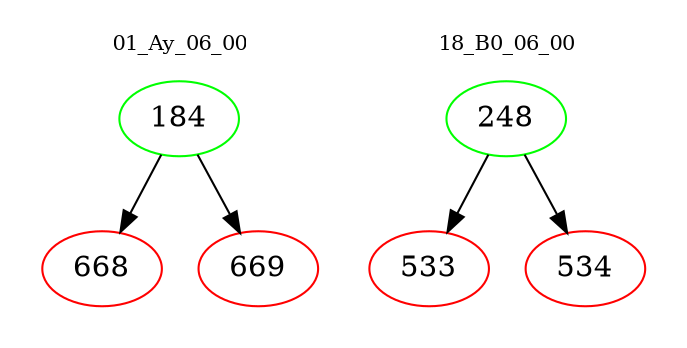 digraph{
subgraph cluster_0 {
color = white
label = "01_Ay_06_00";
fontsize=10;
T0_184 [label="184", color="green"]
T0_184 -> T0_668 [color="black"]
T0_668 [label="668", color="red"]
T0_184 -> T0_669 [color="black"]
T0_669 [label="669", color="red"]
}
subgraph cluster_1 {
color = white
label = "18_B0_06_00";
fontsize=10;
T1_248 [label="248", color="green"]
T1_248 -> T1_533 [color="black"]
T1_533 [label="533", color="red"]
T1_248 -> T1_534 [color="black"]
T1_534 [label="534", color="red"]
}
}
